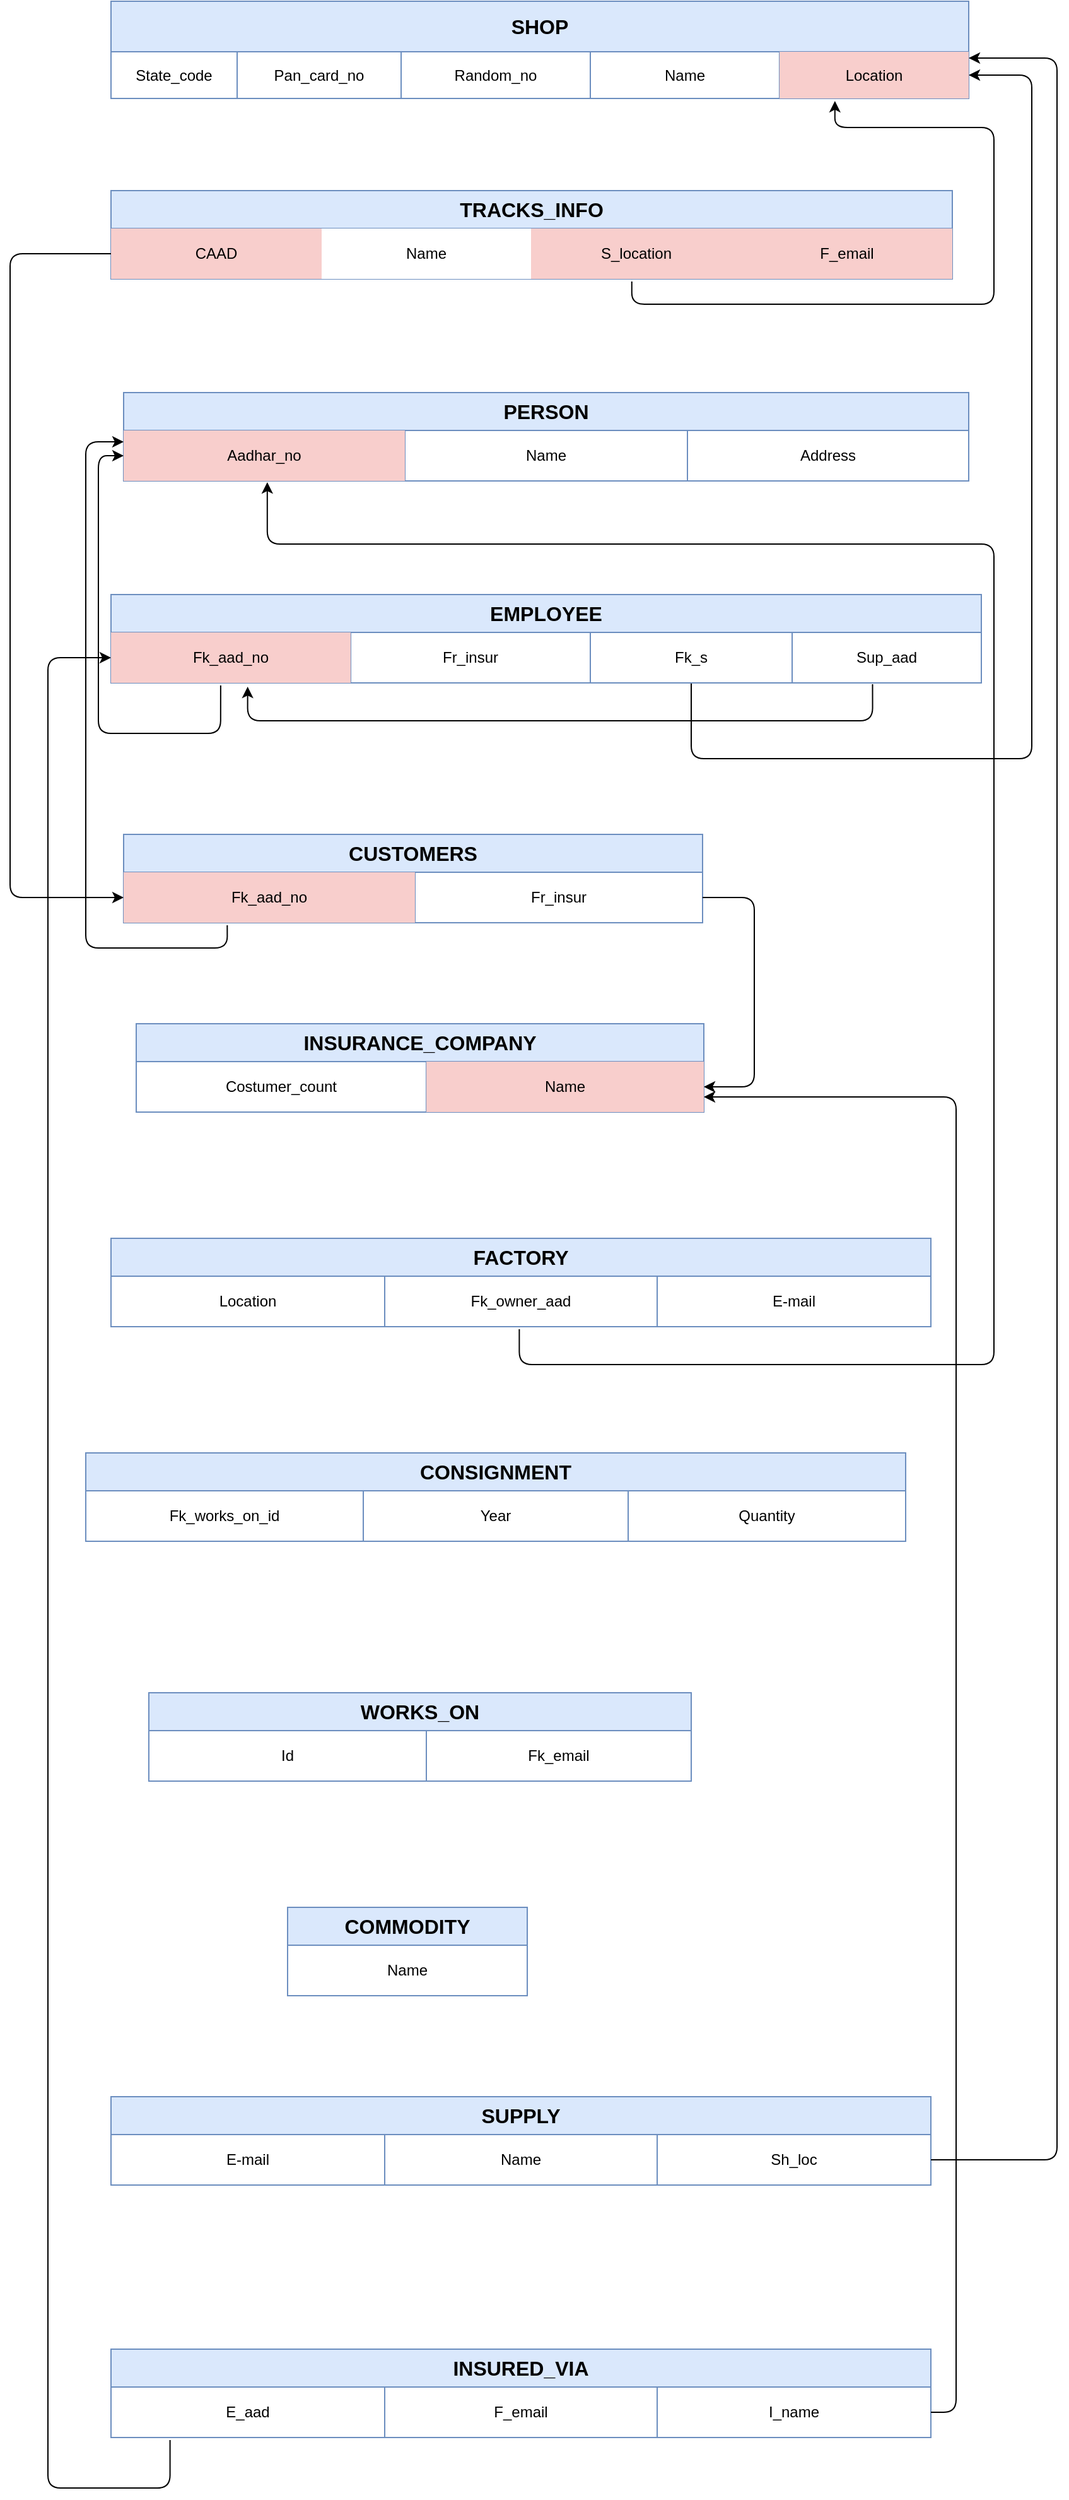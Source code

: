 <mxfile version="13.6.6" type="github">
  <diagram id="4T8pWzmSjZRxrowc12v0" name="Page-1">
    <mxGraphModel dx="2565" dy="774" grid="1" gridSize="10" guides="0" tooltips="1" connect="1" arrows="1" fold="1" page="1" pageScale="1" pageWidth="1169" pageHeight="1654" math="0" shadow="0">
      <root>
        <mxCell id="0" />
        <mxCell id="1" parent="0" />
        <mxCell id="xrA6xBDfba17gvvvKiil-1" value="SHOP" style="shape=table;html=1;whiteSpace=wrap;startSize=40;container=1;collapsible=0;childLayout=tableLayout;fontStyle=1;align=center;fixedRows=0;fillColor=#dae8fc;strokeColor=#6c8ebf;fontSize=16;" vertex="1" parent="1">
          <mxGeometry x="30" y="30" width="680" height="77" as="geometry" />
        </mxCell>
        <mxCell id="xrA6xBDfba17gvvvKiil-2" value="" style="shape=partialRectangle;html=1;whiteSpace=wrap;collapsible=0;dropTarget=0;pointerEvents=0;fillColor=none;top=0;left=0;bottom=0;right=0;points=[[0,0.5],[1,0.5]];portConstraint=eastwest;fontSize=14;" vertex="1" parent="xrA6xBDfba17gvvvKiil-1">
          <mxGeometry y="40" width="680" height="37" as="geometry" />
        </mxCell>
        <mxCell id="xrA6xBDfba17gvvvKiil-3" value="State_code" style="shape=partialRectangle;html=1;whiteSpace=wrap;connectable=0;fillColor=none;top=0;left=0;bottom=0;right=0;overflow=hidden;fontSize=12;" vertex="1" parent="xrA6xBDfba17gvvvKiil-2">
          <mxGeometry width="100" height="37" as="geometry" />
        </mxCell>
        <mxCell id="xrA6xBDfba17gvvvKiil-4" value="Pan_card_no" style="shape=partialRectangle;html=1;whiteSpace=wrap;connectable=0;fillColor=none;top=0;left=0;bottom=0;right=0;overflow=hidden;" vertex="1" parent="xrA6xBDfba17gvvvKiil-2">
          <mxGeometry x="100" width="130" height="37" as="geometry" />
        </mxCell>
        <mxCell id="xrA6xBDfba17gvvvKiil-5" value="Random_no" style="shape=partialRectangle;html=1;whiteSpace=wrap;connectable=0;fillColor=none;top=0;left=0;bottom=0;right=0;overflow=hidden;" vertex="1" parent="xrA6xBDfba17gvvvKiil-2">
          <mxGeometry x="230" width="150" height="37" as="geometry" />
        </mxCell>
        <mxCell id="xrA6xBDfba17gvvvKiil-15" value="Name" style="shape=partialRectangle;html=1;whiteSpace=wrap;connectable=0;fillColor=none;top=0;left=0;bottom=0;right=0;overflow=hidden;" vertex="1" parent="xrA6xBDfba17gvvvKiil-2">
          <mxGeometry x="380" width="150" height="37" as="geometry" />
        </mxCell>
        <mxCell id="xrA6xBDfba17gvvvKiil-18" value="Location" style="shape=partialRectangle;html=1;whiteSpace=wrap;connectable=0;fillColor=#f8cecc;top=0;left=0;bottom=0;right=0;overflow=hidden;strokeColor=#b85450;" vertex="1" parent="xrA6xBDfba17gvvvKiil-2">
          <mxGeometry x="530" width="150" height="37" as="geometry" />
        </mxCell>
        <mxCell id="xrA6xBDfba17gvvvKiil-21" value="TRACKS_INFO" style="shape=table;html=1;whiteSpace=wrap;startSize=30;container=1;collapsible=0;childLayout=tableLayout;fontStyle=1;align=center;strokeColor=#6c8ebf;fillColor=#dae8fc;fontSize=16;" vertex="1" parent="1">
          <mxGeometry x="30" y="180" width="667" height="70" as="geometry" />
        </mxCell>
        <mxCell id="xrA6xBDfba17gvvvKiil-22" value="" style="shape=partialRectangle;html=1;whiteSpace=wrap;collapsible=0;dropTarget=0;pointerEvents=0;fillColor=none;top=0;left=0;bottom=0;right=0;points=[[0,0.5],[1,0.5]];portConstraint=eastwest;" vertex="1" parent="xrA6xBDfba17gvvvKiil-21">
          <mxGeometry y="30" width="667" height="40" as="geometry" />
        </mxCell>
        <mxCell id="xrA6xBDfba17gvvvKiil-23" value="CAAD" style="shape=partialRectangle;html=1;whiteSpace=wrap;connectable=0;fillColor=#f8cecc;top=0;left=0;bottom=0;right=0;overflow=hidden;strokeColor=#b85450;" vertex="1" parent="xrA6xBDfba17gvvvKiil-22">
          <mxGeometry width="167" height="40" as="geometry" />
        </mxCell>
        <mxCell id="xrA6xBDfba17gvvvKiil-24" value="Name" style="shape=partialRectangle;html=1;whiteSpace=wrap;connectable=0;top=0;left=0;bottom=0;right=0;overflow=hidden;" vertex="1" parent="xrA6xBDfba17gvvvKiil-22">
          <mxGeometry x="167" width="166" height="40" as="geometry" />
        </mxCell>
        <mxCell id="xrA6xBDfba17gvvvKiil-25" value="S_location" style="shape=partialRectangle;html=1;whiteSpace=wrap;connectable=0;fillColor=#f8cecc;top=0;left=0;bottom=0;right=0;overflow=hidden;strokeColor=#b85450;" vertex="1" parent="xrA6xBDfba17gvvvKiil-22">
          <mxGeometry x="333" width="167" height="40" as="geometry" />
        </mxCell>
        <mxCell id="xrA6xBDfba17gvvvKiil-34" value="F_email" style="shape=partialRectangle;html=1;whiteSpace=wrap;connectable=0;fillColor=#f8cecc;top=0;left=0;bottom=0;right=0;overflow=hidden;strokeColor=#b85450;" vertex="1" parent="xrA6xBDfba17gvvvKiil-22">
          <mxGeometry x="500" width="167" height="40" as="geometry" />
        </mxCell>
        <mxCell id="xrA6xBDfba17gvvvKiil-35" value="PERSON" style="shape=table;html=1;whiteSpace=wrap;startSize=30;container=1;collapsible=0;childLayout=tableLayout;fontStyle=1;align=center;strokeColor=#6c8ebf;fillColor=#dae8fc;fontSize=16;" vertex="1" parent="1">
          <mxGeometry x="40" y="340" width="670" height="70" as="geometry" />
        </mxCell>
        <mxCell id="xrA6xBDfba17gvvvKiil-36" value="" style="shape=partialRectangle;html=1;whiteSpace=wrap;collapsible=0;dropTarget=0;pointerEvents=0;fillColor=none;top=0;left=0;bottom=0;right=0;points=[[0,0.5],[1,0.5]];portConstraint=eastwest;" vertex="1" parent="xrA6xBDfba17gvvvKiil-35">
          <mxGeometry y="30" width="670" height="40" as="geometry" />
        </mxCell>
        <mxCell id="xrA6xBDfba17gvvvKiil-37" value="Aadhar_no" style="shape=partialRectangle;html=1;whiteSpace=wrap;connectable=0;fillColor=#f8cecc;top=0;left=0;bottom=0;right=0;overflow=hidden;strokeColor=#b85450;" vertex="1" parent="xrA6xBDfba17gvvvKiil-36">
          <mxGeometry width="223" height="40" as="geometry" />
        </mxCell>
        <mxCell id="xrA6xBDfba17gvvvKiil-38" value="Name" style="shape=partialRectangle;html=1;whiteSpace=wrap;connectable=0;fillColor=none;top=0;left=0;bottom=0;right=0;overflow=hidden;" vertex="1" parent="xrA6xBDfba17gvvvKiil-36">
          <mxGeometry x="223" width="224" height="40" as="geometry" />
        </mxCell>
        <mxCell id="xrA6xBDfba17gvvvKiil-39" value="Address" style="shape=partialRectangle;html=1;whiteSpace=wrap;connectable=0;fillColor=none;top=0;left=0;bottom=0;right=0;overflow=hidden;" vertex="1" parent="xrA6xBDfba17gvvvKiil-36">
          <mxGeometry x="447" width="223" height="40" as="geometry" />
        </mxCell>
        <mxCell id="xrA6xBDfba17gvvvKiil-75" value="CUSTOMERS" style="shape=table;html=1;whiteSpace=wrap;startSize=30;container=1;collapsible=0;childLayout=tableLayout;fontStyle=1;align=center;strokeColor=#6c8ebf;fillColor=#dae8fc;fontSize=16;" vertex="1" parent="1">
          <mxGeometry x="40" y="690" width="459" height="70" as="geometry" />
        </mxCell>
        <mxCell id="xrA6xBDfba17gvvvKiil-76" value="" style="shape=partialRectangle;html=1;whiteSpace=wrap;collapsible=0;dropTarget=0;pointerEvents=0;fillColor=none;top=0;left=0;bottom=0;right=0;points=[[0,0.5],[1,0.5]];portConstraint=eastwest;" vertex="1" parent="xrA6xBDfba17gvvvKiil-75">
          <mxGeometry y="30" width="459" height="40" as="geometry" />
        </mxCell>
        <mxCell id="xrA6xBDfba17gvvvKiil-77" value="Fk_aad_no" style="shape=partialRectangle;html=1;whiteSpace=wrap;connectable=0;fillColor=#f8cecc;top=0;left=0;bottom=0;right=0;overflow=hidden;strokeColor=#b85450;" vertex="1" parent="xrA6xBDfba17gvvvKiil-76">
          <mxGeometry width="231" height="40" as="geometry" />
        </mxCell>
        <mxCell id="xrA6xBDfba17gvvvKiil-78" value="Fr_insur" style="shape=partialRectangle;html=1;whiteSpace=wrap;connectable=0;fillColor=none;top=0;left=0;bottom=0;right=0;overflow=hidden;" vertex="1" parent="xrA6xBDfba17gvvvKiil-76">
          <mxGeometry x="231" width="228" height="40" as="geometry" />
        </mxCell>
        <mxCell id="xrA6xBDfba17gvvvKiil-88" value="INSURANCE_COMPANY" style="shape=table;html=1;whiteSpace=wrap;startSize=30;container=1;collapsible=0;childLayout=tableLayout;fontStyle=1;align=center;strokeColor=#6c8ebf;fillColor=#dae8fc;fontSize=16;" vertex="1" parent="1">
          <mxGeometry x="50" y="840" width="450" height="70" as="geometry" />
        </mxCell>
        <mxCell id="xrA6xBDfba17gvvvKiil-89" value="" style="shape=partialRectangle;html=1;whiteSpace=wrap;collapsible=0;dropTarget=0;pointerEvents=0;fillColor=none;top=0;left=0;bottom=0;right=0;points=[[0,0.5],[1,0.5]];portConstraint=eastwest;" vertex="1" parent="xrA6xBDfba17gvvvKiil-88">
          <mxGeometry y="30" width="450" height="40" as="geometry" />
        </mxCell>
        <mxCell id="xrA6xBDfba17gvvvKiil-90" value="Costumer_count" style="shape=partialRectangle;html=1;whiteSpace=wrap;connectable=0;fillColor=none;top=0;left=0;bottom=0;right=0;overflow=hidden;" vertex="1" parent="xrA6xBDfba17gvvvKiil-89">
          <mxGeometry width="230" height="40" as="geometry" />
        </mxCell>
        <mxCell id="xrA6xBDfba17gvvvKiil-91" value="Name" style="shape=partialRectangle;html=1;whiteSpace=wrap;connectable=0;fillColor=#f8cecc;top=0;left=0;bottom=0;right=0;overflow=hidden;strokeColor=#b85450;" vertex="1" parent="xrA6xBDfba17gvvvKiil-89">
          <mxGeometry x="230" width="220" height="40" as="geometry" />
        </mxCell>
        <mxCell id="xrA6xBDfba17gvvvKiil-174" value="" style="edgeStyle=segmentEdgeStyle;endArrow=classic;html=1;fontSize=16;exitX=0.619;exitY=1.05;exitDx=0;exitDy=0;exitPerimeter=0;entryX=0.844;entryY=1.054;entryDx=0;entryDy=0;entryPerimeter=0;" edge="1" parent="1" source="xrA6xBDfba17gvvvKiil-22" target="xrA6xBDfba17gvvvKiil-2">
          <mxGeometry width="50" height="50" relative="1" as="geometry">
            <mxPoint x="450" y="290" as="sourcePoint" />
            <mxPoint x="640" y="130" as="targetPoint" />
            <Array as="points">
              <mxPoint x="443" y="270" />
              <mxPoint x="730" y="270" />
              <mxPoint x="730" y="130" />
              <mxPoint x="604" y="130" />
            </Array>
          </mxGeometry>
        </mxCell>
        <mxCell id="xrA6xBDfba17gvvvKiil-175" value="" style="edgeStyle=segmentEdgeStyle;endArrow=classic;html=1;fontSize=16;entryX=1;entryY=0.5;entryDx=0;entryDy=0;" edge="1" parent="1" source="xrA6xBDfba17gvvvKiil-49" target="xrA6xBDfba17gvvvKiil-2">
          <mxGeometry width="50" height="50" relative="1" as="geometry">
            <mxPoint x="490" y="560" as="sourcePoint" />
            <mxPoint x="760" y="510" as="targetPoint" />
            <Array as="points">
              <mxPoint x="490" y="630" />
              <mxPoint x="760" y="630" />
              <mxPoint x="760" y="89" />
            </Array>
          </mxGeometry>
        </mxCell>
        <mxCell id="xrA6xBDfba17gvvvKiil-101" value="FACTORY" style="shape=table;html=1;whiteSpace=wrap;startSize=30;container=1;collapsible=0;childLayout=tableLayout;fontStyle=1;align=center;strokeColor=#6c8ebf;fillColor=#dae8fc;fontSize=16;" vertex="1" parent="1">
          <mxGeometry x="30" y="1010" width="650" height="70" as="geometry" />
        </mxCell>
        <mxCell id="xrA6xBDfba17gvvvKiil-102" value="" style="shape=partialRectangle;html=1;whiteSpace=wrap;collapsible=0;dropTarget=0;pointerEvents=0;fillColor=none;top=0;left=0;bottom=0;right=0;points=[[0,0.5],[1,0.5]];portConstraint=eastwest;" vertex="1" parent="xrA6xBDfba17gvvvKiil-101">
          <mxGeometry y="30" width="650" height="40" as="geometry" />
        </mxCell>
        <mxCell id="xrA6xBDfba17gvvvKiil-103" value="Location" style="shape=partialRectangle;html=1;whiteSpace=wrap;connectable=0;fillColor=none;top=0;left=0;bottom=0;right=0;overflow=hidden;" vertex="1" parent="xrA6xBDfba17gvvvKiil-102">
          <mxGeometry width="217" height="40" as="geometry" />
        </mxCell>
        <mxCell id="xrA6xBDfba17gvvvKiil-104" value="Fk_owner_aad" style="shape=partialRectangle;html=1;whiteSpace=wrap;connectable=0;fillColor=none;top=0;left=0;bottom=0;right=0;overflow=hidden;" vertex="1" parent="xrA6xBDfba17gvvvKiil-102">
          <mxGeometry x="217" width="216" height="40" as="geometry" />
        </mxCell>
        <mxCell id="xrA6xBDfba17gvvvKiil-105" value="E-mail" style="shape=partialRectangle;html=1;whiteSpace=wrap;connectable=0;fillColor=none;top=0;left=0;bottom=0;right=0;overflow=hidden;" vertex="1" parent="xrA6xBDfba17gvvvKiil-102">
          <mxGeometry x="433" width="217" height="40" as="geometry" />
        </mxCell>
        <mxCell id="xrA6xBDfba17gvvvKiil-48" value="EMPLOYEE" style="shape=table;html=1;whiteSpace=wrap;startSize=30;container=1;collapsible=0;childLayout=tableLayout;fontStyle=1;align=center;strokeColor=#6c8ebf;fillColor=#dae8fc;fontSize=16;" vertex="1" parent="1">
          <mxGeometry x="30" y="500" width="690" height="70" as="geometry" />
        </mxCell>
        <mxCell id="xrA6xBDfba17gvvvKiil-49" value="" style="shape=partialRectangle;html=1;whiteSpace=wrap;collapsible=0;dropTarget=0;pointerEvents=0;fillColor=none;top=0;left=0;bottom=0;right=0;points=[[0,0.5],[1,0.5]];portConstraint=eastwest;" vertex="1" parent="xrA6xBDfba17gvvvKiil-48">
          <mxGeometry y="30" width="690" height="40" as="geometry" />
        </mxCell>
        <mxCell id="xrA6xBDfba17gvvvKiil-50" value="Fk_aad_no" style="shape=partialRectangle;html=1;whiteSpace=wrap;connectable=0;fillColor=#f8cecc;top=0;left=0;bottom=0;right=0;overflow=hidden;strokeColor=#b85450;" vertex="1" parent="xrA6xBDfba17gvvvKiil-49">
          <mxGeometry width="190" height="40" as="geometry" />
        </mxCell>
        <mxCell id="xrA6xBDfba17gvvvKiil-51" value="Fr_insur" style="shape=partialRectangle;html=1;whiteSpace=wrap;connectable=0;fillColor=none;top=0;left=0;bottom=0;right=0;overflow=hidden;" vertex="1" parent="xrA6xBDfba17gvvvKiil-49">
          <mxGeometry x="190" width="190" height="40" as="geometry" />
        </mxCell>
        <mxCell id="xrA6xBDfba17gvvvKiil-52" value="Fk_s" style="shape=partialRectangle;html=1;whiteSpace=wrap;connectable=0;fillColor=none;top=0;left=0;bottom=0;right=0;overflow=hidden;" vertex="1" parent="xrA6xBDfba17gvvvKiil-49">
          <mxGeometry x="380" width="160" height="40" as="geometry" />
        </mxCell>
        <mxCell id="xrA6xBDfba17gvvvKiil-61" value="Sup_aad" style="shape=partialRectangle;html=1;whiteSpace=wrap;connectable=0;fillColor=none;top=0;left=0;bottom=0;right=0;overflow=hidden;" vertex="1" parent="xrA6xBDfba17gvvvKiil-49">
          <mxGeometry x="540" width="150" height="40" as="geometry" />
        </mxCell>
        <mxCell id="xrA6xBDfba17gvvvKiil-180" value="" style="edgeStyle=segmentEdgeStyle;endArrow=classic;html=1;fontSize=16;exitX=0.875;exitY=1.025;exitDx=0;exitDy=0;exitPerimeter=0;entryX=0.157;entryY=1.075;entryDx=0;entryDy=0;entryPerimeter=0;" edge="1" parent="xrA6xBDfba17gvvvKiil-48" source="xrA6xBDfba17gvvvKiil-49" target="xrA6xBDfba17gvvvKiil-49">
          <mxGeometry width="50" height="50" relative="1" as="geometry">
            <mxPoint x="600" y="120" as="sourcePoint" />
            <mxPoint x="110" y="80" as="targetPoint" />
            <Array as="points">
              <mxPoint x="380" y="100" />
              <mxPoint x="604" y="100" />
            </Array>
          </mxGeometry>
        </mxCell>
        <mxCell id="xrA6xBDfba17gvvvKiil-166" value="INSURED_VIA" style="shape=table;html=1;whiteSpace=wrap;startSize=30;container=1;collapsible=0;childLayout=tableLayout;fontStyle=1;align=center;strokeColor=#6c8ebf;fillColor=#dae8fc;fontSize=16;" vertex="1" parent="1">
          <mxGeometry x="30" y="1890" width="650" height="70" as="geometry" />
        </mxCell>
        <mxCell id="xrA6xBDfba17gvvvKiil-167" value="" style="shape=partialRectangle;html=1;whiteSpace=wrap;collapsible=0;dropTarget=0;pointerEvents=0;fillColor=none;top=0;left=0;bottom=0;right=0;points=[[0,0.5],[1,0.5]];portConstraint=eastwest;" vertex="1" parent="xrA6xBDfba17gvvvKiil-166">
          <mxGeometry y="30" width="650" height="40" as="geometry" />
        </mxCell>
        <mxCell id="xrA6xBDfba17gvvvKiil-168" value="E_aad" style="shape=partialRectangle;html=1;whiteSpace=wrap;connectable=0;fillColor=none;top=0;left=0;bottom=0;right=0;overflow=hidden;" vertex="1" parent="xrA6xBDfba17gvvvKiil-167">
          <mxGeometry width="217" height="40" as="geometry" />
        </mxCell>
        <mxCell id="xrA6xBDfba17gvvvKiil-169" value="F_email" style="shape=partialRectangle;html=1;whiteSpace=wrap;connectable=0;fillColor=none;top=0;left=0;bottom=0;right=0;overflow=hidden;" vertex="1" parent="xrA6xBDfba17gvvvKiil-167">
          <mxGeometry x="217" width="216" height="40" as="geometry" />
        </mxCell>
        <mxCell id="xrA6xBDfba17gvvvKiil-170" value="I_name" style="shape=partialRectangle;html=1;whiteSpace=wrap;connectable=0;fillColor=none;top=0;left=0;bottom=0;right=0;overflow=hidden;" vertex="1" parent="xrA6xBDfba17gvvvKiil-167">
          <mxGeometry x="433" width="217" height="40" as="geometry" />
        </mxCell>
        <mxCell id="xrA6xBDfba17gvvvKiil-153" value="SUPPLY" style="shape=table;html=1;whiteSpace=wrap;startSize=30;container=1;collapsible=0;childLayout=tableLayout;fontStyle=1;align=center;strokeColor=#6c8ebf;fillColor=#dae8fc;fontSize=16;" vertex="1" parent="1">
          <mxGeometry x="30" y="1690" width="650" height="70" as="geometry" />
        </mxCell>
        <mxCell id="xrA6xBDfba17gvvvKiil-154" value="" style="shape=partialRectangle;html=1;whiteSpace=wrap;collapsible=0;dropTarget=0;pointerEvents=0;fillColor=none;top=0;left=0;bottom=0;right=0;points=[[0,0.5],[1,0.5]];portConstraint=eastwest;" vertex="1" parent="xrA6xBDfba17gvvvKiil-153">
          <mxGeometry y="30" width="650" height="40" as="geometry" />
        </mxCell>
        <mxCell id="xrA6xBDfba17gvvvKiil-155" value="E-mail" style="shape=partialRectangle;html=1;whiteSpace=wrap;connectable=0;fillColor=none;top=0;left=0;bottom=0;right=0;overflow=hidden;" vertex="1" parent="xrA6xBDfba17gvvvKiil-154">
          <mxGeometry width="217" height="40" as="geometry" />
        </mxCell>
        <mxCell id="xrA6xBDfba17gvvvKiil-156" value="Name" style="shape=partialRectangle;html=1;whiteSpace=wrap;connectable=0;fillColor=none;top=0;left=0;bottom=0;right=0;overflow=hidden;" vertex="1" parent="xrA6xBDfba17gvvvKiil-154">
          <mxGeometry x="217" width="216" height="40" as="geometry" />
        </mxCell>
        <mxCell id="xrA6xBDfba17gvvvKiil-157" value="Sh_loc" style="shape=partialRectangle;html=1;whiteSpace=wrap;connectable=0;fillColor=none;top=0;left=0;bottom=0;right=0;overflow=hidden;" vertex="1" parent="xrA6xBDfba17gvvvKiil-154">
          <mxGeometry x="433" width="217" height="40" as="geometry" />
        </mxCell>
        <mxCell id="xrA6xBDfba17gvvvKiil-114" value="CONSIGNMENT" style="shape=table;html=1;whiteSpace=wrap;startSize=30;container=1;collapsible=0;childLayout=tableLayout;fontStyle=1;align=center;strokeColor=#6c8ebf;fillColor=#dae8fc;fontSize=16;" vertex="1" parent="1">
          <mxGeometry x="10" y="1180" width="650" height="70" as="geometry" />
        </mxCell>
        <mxCell id="xrA6xBDfba17gvvvKiil-119" value="" style="shape=partialRectangle;html=1;whiteSpace=wrap;collapsible=0;dropTarget=0;pointerEvents=0;fillColor=none;top=0;left=0;bottom=0;right=0;points=[[0,0.5],[1,0.5]];portConstraint=eastwest;" vertex="1" parent="xrA6xBDfba17gvvvKiil-114">
          <mxGeometry y="30" width="650" height="40" as="geometry" />
        </mxCell>
        <mxCell id="xrA6xBDfba17gvvvKiil-120" value="Fk_works_on_id" style="shape=partialRectangle;html=1;whiteSpace=wrap;connectable=0;fillColor=none;top=0;left=0;bottom=0;right=0;overflow=hidden;" vertex="1" parent="xrA6xBDfba17gvvvKiil-119">
          <mxGeometry width="220" height="40" as="geometry" />
        </mxCell>
        <mxCell id="xrA6xBDfba17gvvvKiil-121" value="Year" style="shape=partialRectangle;html=1;whiteSpace=wrap;connectable=0;fillColor=none;top=0;left=0;bottom=0;right=0;overflow=hidden;" vertex="1" parent="xrA6xBDfba17gvvvKiil-119">
          <mxGeometry x="220" width="210" height="40" as="geometry" />
        </mxCell>
        <mxCell id="xrA6xBDfba17gvvvKiil-122" value="Quantity" style="shape=partialRectangle;html=1;whiteSpace=wrap;connectable=0;fillColor=none;top=0;left=0;bottom=0;right=0;overflow=hidden;" vertex="1" parent="xrA6xBDfba17gvvvKiil-119">
          <mxGeometry x="430" width="220" height="40" as="geometry" />
        </mxCell>
        <mxCell id="xrA6xBDfba17gvvvKiil-127" value="WORKS_ON" style="shape=table;html=1;whiteSpace=wrap;startSize=30;container=1;collapsible=0;childLayout=tableLayout;fontStyle=1;align=center;strokeColor=#6c8ebf;fillColor=#dae8fc;fontSize=16;" vertex="1" parent="1">
          <mxGeometry x="60" y="1370" width="430" height="70" as="geometry" />
        </mxCell>
        <mxCell id="xrA6xBDfba17gvvvKiil-128" value="" style="shape=partialRectangle;html=1;whiteSpace=wrap;collapsible=0;dropTarget=0;pointerEvents=0;fillColor=none;top=0;left=0;bottom=0;right=0;points=[[0,0.5],[1,0.5]];portConstraint=eastwest;" vertex="1" parent="xrA6xBDfba17gvvvKiil-127">
          <mxGeometry y="30" width="430" height="40" as="geometry" />
        </mxCell>
        <mxCell id="xrA6xBDfba17gvvvKiil-129" value="Id" style="shape=partialRectangle;html=1;whiteSpace=wrap;connectable=0;fillColor=none;top=0;left=0;bottom=0;right=0;overflow=hidden;" vertex="1" parent="xrA6xBDfba17gvvvKiil-128">
          <mxGeometry width="220" height="40" as="geometry" />
        </mxCell>
        <mxCell id="xrA6xBDfba17gvvvKiil-130" value="Fk_email" style="shape=partialRectangle;html=1;whiteSpace=wrap;connectable=0;fillColor=none;top=0;left=0;bottom=0;right=0;overflow=hidden;" vertex="1" parent="xrA6xBDfba17gvvvKiil-128">
          <mxGeometry x="220" width="210" height="40" as="geometry" />
        </mxCell>
        <mxCell id="xrA6xBDfba17gvvvKiil-140" value="COMMODITY" style="shape=table;html=1;whiteSpace=wrap;startSize=30;container=1;collapsible=0;childLayout=tableLayout;fontStyle=1;align=center;strokeColor=#6c8ebf;fillColor=#dae8fc;fontSize=16;" vertex="1" parent="1">
          <mxGeometry x="170" y="1540" width="190" height="70" as="geometry" />
        </mxCell>
        <mxCell id="xrA6xBDfba17gvvvKiil-141" value="" style="shape=partialRectangle;html=1;whiteSpace=wrap;collapsible=0;dropTarget=0;pointerEvents=0;fillColor=none;top=0;left=0;bottom=0;right=0;points=[[0,0.5],[1,0.5]];portConstraint=eastwest;" vertex="1" parent="xrA6xBDfba17gvvvKiil-140">
          <mxGeometry y="30" width="190" height="40" as="geometry" />
        </mxCell>
        <mxCell id="xrA6xBDfba17gvvvKiil-142" value="Name" style="shape=partialRectangle;html=1;whiteSpace=wrap;connectable=0;fillColor=none;top=0;left=0;bottom=0;right=0;overflow=hidden;" vertex="1" parent="xrA6xBDfba17gvvvKiil-141">
          <mxGeometry width="190" height="40" as="geometry" />
        </mxCell>
        <mxCell id="xrA6xBDfba17gvvvKiil-176" value="" style="edgeStyle=segmentEdgeStyle;endArrow=classic;html=1;fontSize=16;exitX=1;exitY=0.5;exitDx=0;exitDy=0;entryX=1;entryY=0.135;entryDx=0;entryDy=0;entryPerimeter=0;" edge="1" parent="1" source="xrA6xBDfba17gvvvKiil-154" target="xrA6xBDfba17gvvvKiil-2">
          <mxGeometry width="50" height="50" relative="1" as="geometry">
            <mxPoint x="690" y="1750" as="sourcePoint" />
            <mxPoint x="780" y="78" as="targetPoint" />
            <Array as="points">
              <mxPoint x="780" y="1740" />
              <mxPoint x="780" y="75" />
            </Array>
          </mxGeometry>
        </mxCell>
        <mxCell id="xrA6xBDfba17gvvvKiil-177" value="" style="edgeStyle=segmentEdgeStyle;endArrow=classic;html=1;fontSize=16;exitX=0.126;exitY=1.05;exitDx=0;exitDy=0;exitPerimeter=0;entryX=0;entryY=0.5;entryDx=0;entryDy=0;" edge="1" parent="1" source="xrA6xBDfba17gvvvKiil-49" target="xrA6xBDfba17gvvvKiil-36">
          <mxGeometry width="50" height="50" relative="1" as="geometry">
            <mxPoint x="120" y="610" as="sourcePoint" />
            <mxPoint x="20" y="390" as="targetPoint" />
            <Array as="points">
              <mxPoint x="117" y="610" />
              <mxPoint x="20" y="610" />
              <mxPoint x="20" y="390" />
            </Array>
          </mxGeometry>
        </mxCell>
        <mxCell id="xrA6xBDfba17gvvvKiil-178" value="" style="edgeStyle=segmentEdgeStyle;endArrow=classic;html=1;fontSize=16;exitX=0.179;exitY=1.05;exitDx=0;exitDy=0;exitPerimeter=0;entryX=0;entryY=0.225;entryDx=0;entryDy=0;entryPerimeter=0;" edge="1" parent="1" source="xrA6xBDfba17gvvvKiil-76" target="xrA6xBDfba17gvvvKiil-36">
          <mxGeometry width="50" height="50" relative="1" as="geometry">
            <mxPoint x="120" y="820" as="sourcePoint" />
            <mxPoint x="10" y="380" as="targetPoint" />
            <Array as="points">
              <mxPoint x="122" y="780" />
              <mxPoint x="10" y="780" />
              <mxPoint x="10" y="379" />
            </Array>
          </mxGeometry>
        </mxCell>
        <mxCell id="xrA6xBDfba17gvvvKiil-179" value="" style="edgeStyle=segmentEdgeStyle;endArrow=classic;html=1;fontSize=16;exitX=0.498;exitY=1.05;exitDx=0;exitDy=0;exitPerimeter=0;entryX=0.17;entryY=1.025;entryDx=0;entryDy=0;entryPerimeter=0;" edge="1" parent="1" source="xrA6xBDfba17gvvvKiil-102" target="xrA6xBDfba17gvvvKiil-36">
          <mxGeometry width="50" height="50" relative="1" as="geometry">
            <mxPoint x="360" y="1150" as="sourcePoint" />
            <mxPoint x="150" y="460" as="targetPoint" />
            <Array as="points">
              <mxPoint x="354" y="1110" />
              <mxPoint x="730" y="1110" />
              <mxPoint x="730" y="460" />
              <mxPoint x="154" y="460" />
            </Array>
          </mxGeometry>
        </mxCell>
        <mxCell id="xrA6xBDfba17gvvvKiil-181" value="" style="edgeStyle=segmentEdgeStyle;endArrow=classic;html=1;fontSize=16;exitX=0.072;exitY=1.05;exitDx=0;exitDy=0;exitPerimeter=0;entryX=0;entryY=0.5;entryDx=0;entryDy=0;" edge="1" parent="1" source="xrA6xBDfba17gvvvKiil-167" target="xrA6xBDfba17gvvvKiil-49">
          <mxGeometry width="50" height="50" relative="1" as="geometry">
            <mxPoint x="70" y="2020" as="sourcePoint" />
            <mxPoint x="-20" y="540" as="targetPoint" />
            <Array as="points">
              <mxPoint x="77" y="2000" />
              <mxPoint x="-20" y="2000" />
              <mxPoint x="-20" y="550" />
            </Array>
          </mxGeometry>
        </mxCell>
        <mxCell id="xrA6xBDfba17gvvvKiil-182" value="" style="edgeStyle=segmentEdgeStyle;endArrow=classic;html=1;fontSize=16;exitX=0;exitY=0.5;exitDx=0;exitDy=0;entryX=0;entryY=0.5;entryDx=0;entryDy=0;" edge="1" parent="1" source="xrA6xBDfba17gvvvKiil-22" target="xrA6xBDfba17gvvvKiil-76">
          <mxGeometry width="50" height="50" relative="1" as="geometry">
            <mxPoint x="-40" y="230" as="sourcePoint" />
            <mxPoint x="-50" y="748" as="targetPoint" />
            <Array as="points">
              <mxPoint x="-50" y="230" />
              <mxPoint x="-50" y="740" />
            </Array>
          </mxGeometry>
        </mxCell>
        <mxCell id="xrA6xBDfba17gvvvKiil-183" value="" style="edgeStyle=segmentEdgeStyle;endArrow=classic;html=1;fontSize=16;exitX=1;exitY=0.5;exitDx=0;exitDy=0;entryX=1;entryY=0.5;entryDx=0;entryDy=0;" edge="1" parent="1" source="xrA6xBDfba17gvvvKiil-76" target="xrA6xBDfba17gvvvKiil-89">
          <mxGeometry width="50" height="50" relative="1" as="geometry">
            <mxPoint x="530" y="790" as="sourcePoint" />
            <mxPoint x="540" y="900" as="targetPoint" />
            <Array as="points">
              <mxPoint x="540" y="740" />
              <mxPoint x="540" y="890" />
            </Array>
          </mxGeometry>
        </mxCell>
        <mxCell id="xrA6xBDfba17gvvvKiil-184" value="" style="edgeStyle=segmentEdgeStyle;endArrow=classic;html=1;fontSize=16;exitX=1;exitY=0.5;exitDx=0;exitDy=0;" edge="1" parent="1" source="xrA6xBDfba17gvvvKiil-167">
          <mxGeometry width="50" height="50" relative="1" as="geometry">
            <mxPoint x="700" y="1970" as="sourcePoint" />
            <mxPoint x="500" y="898" as="targetPoint" />
            <Array as="points">
              <mxPoint x="700" y="1940" />
              <mxPoint x="700" y="898" />
            </Array>
          </mxGeometry>
        </mxCell>
      </root>
    </mxGraphModel>
  </diagram>
</mxfile>
